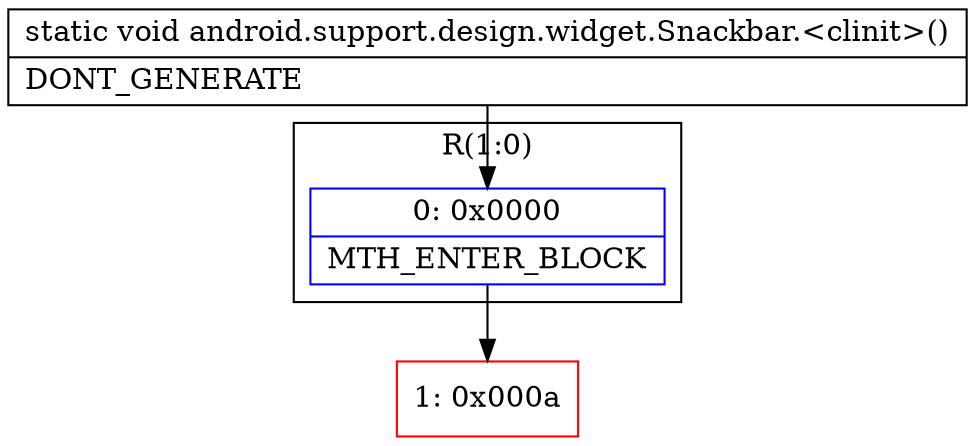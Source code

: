 digraph "CFG forandroid.support.design.widget.Snackbar.\<clinit\>()V" {
subgraph cluster_Region_277248816 {
label = "R(1:0)";
node [shape=record,color=blue];
Node_0 [shape=record,label="{0\:\ 0x0000|MTH_ENTER_BLOCK\l}"];
}
Node_1 [shape=record,color=red,label="{1\:\ 0x000a}"];
MethodNode[shape=record,label="{static void android.support.design.widget.Snackbar.\<clinit\>()  | DONT_GENERATE\l}"];
MethodNode -> Node_0;
Node_0 -> Node_1;
}

